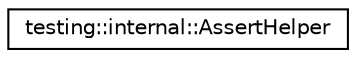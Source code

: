 digraph G
{
  edge [fontname="Helvetica",fontsize="10",labelfontname="Helvetica",labelfontsize="10"];
  node [fontname="Helvetica",fontsize="10",shape=record];
  rankdir="LR";
  Node1 [label="testing::internal::AssertHelper",height=0.2,width=0.4,color="black", fillcolor="white", style="filled",URL="$classtesting_1_1internal_1_1AssertHelper.html"];
}
